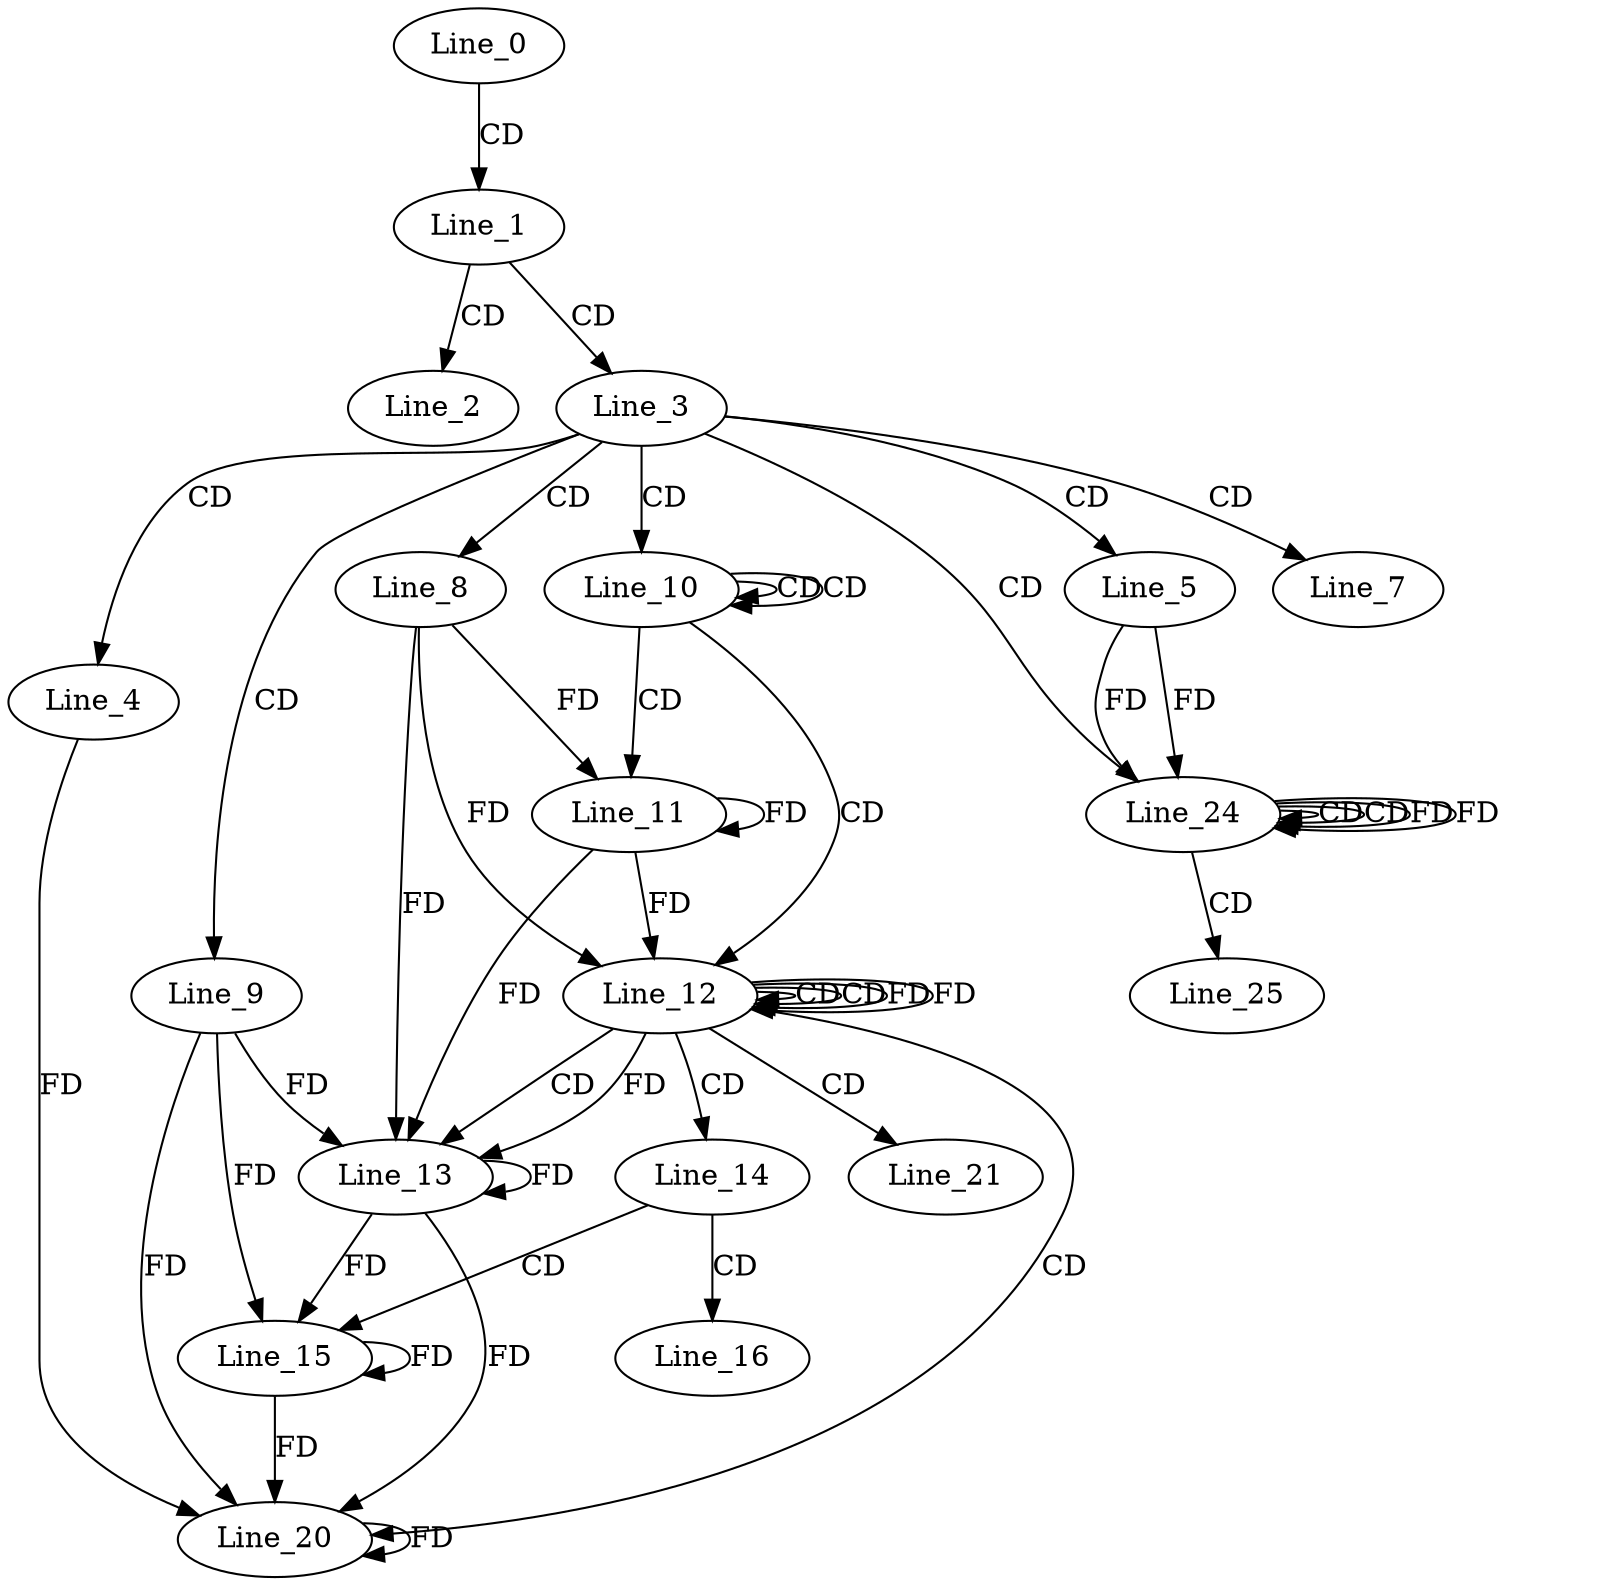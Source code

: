 digraph G {
  Line_0;
  Line_1;
  Line_2;
  Line_3;
  Line_4;
  Line_5;
  Line_7;
  Line_8;
  Line_9;
  Line_10;
  Line_10;
  Line_11;
  Line_11;
  Line_12;
  Line_12;
  Line_12;
  Line_12;
  Line_13;
  Line_13;
  Line_14;
  Line_15;
  Line_16;
  Line_20;
  Line_21;
  Line_24;
  Line_24;
  Line_24;
  Line_25;
  Line_0 -> Line_1 [ label="CD" ];
  Line_1 -> Line_2 [ label="CD" ];
  Line_1 -> Line_3 [ label="CD" ];
  Line_3 -> Line_4 [ label="CD" ];
  Line_3 -> Line_5 [ label="CD" ];
  Line_3 -> Line_7 [ label="CD" ];
  Line_3 -> Line_8 [ label="CD" ];
  Line_3 -> Line_9 [ label="CD" ];
  Line_3 -> Line_10 [ label="CD" ];
  Line_10 -> Line_10 [ label="CD" ];
  Line_10 -> Line_10 [ label="CD" ];
  Line_10 -> Line_11 [ label="CD" ];
  Line_11 -> Line_11 [ label="FD" ];
  Line_8 -> Line_11 [ label="FD" ];
  Line_10 -> Line_12 [ label="CD" ];
  Line_12 -> Line_12 [ label="CD" ];
  Line_12 -> Line_12 [ label="CD" ];
  Line_11 -> Line_12 [ label="FD" ];
  Line_8 -> Line_12 [ label="FD" ];
  Line_12 -> Line_12 [ label="FD" ];
  Line_12 -> Line_13 [ label="CD" ];
  Line_13 -> Line_13 [ label="FD" ];
  Line_9 -> Line_13 [ label="FD" ];
  Line_11 -> Line_13 [ label="FD" ];
  Line_8 -> Line_13 [ label="FD" ];
  Line_12 -> Line_13 [ label="FD" ];
  Line_12 -> Line_14 [ label="CD" ];
  Line_14 -> Line_15 [ label="CD" ];
  Line_13 -> Line_15 [ label="FD" ];
  Line_15 -> Line_15 [ label="FD" ];
  Line_9 -> Line_15 [ label="FD" ];
  Line_14 -> Line_16 [ label="CD" ];
  Line_12 -> Line_20 [ label="CD" ];
  Line_20 -> Line_20 [ label="FD" ];
  Line_4 -> Line_20 [ label="FD" ];
  Line_13 -> Line_20 [ label="FD" ];
  Line_15 -> Line_20 [ label="FD" ];
  Line_9 -> Line_20 [ label="FD" ];
  Line_12 -> Line_21 [ label="CD" ];
  Line_3 -> Line_24 [ label="CD" ];
  Line_24 -> Line_24 [ label="CD" ];
  Line_5 -> Line_24 [ label="FD" ];
  Line_24 -> Line_24 [ label="CD" ];
  Line_24 -> Line_24 [ label="FD" ];
  Line_5 -> Line_24 [ label="FD" ];
  Line_24 -> Line_25 [ label="CD" ];
  Line_12 -> Line_12 [ label="FD" ];
  Line_24 -> Line_24 [ label="FD" ];
}
